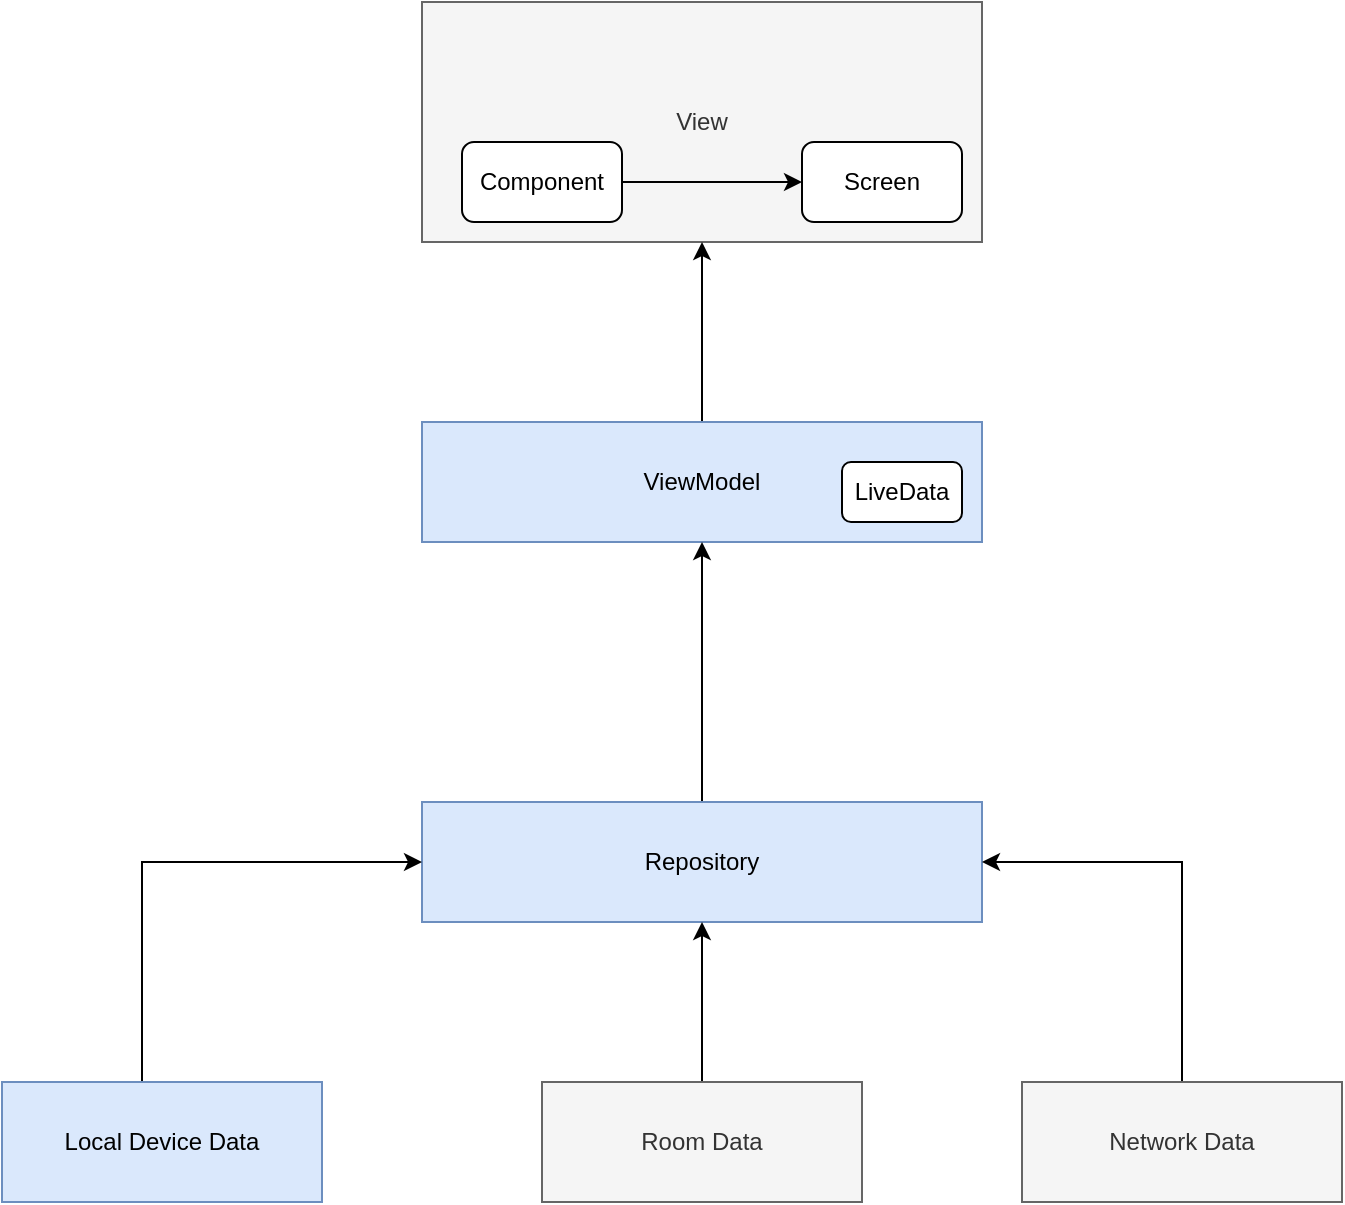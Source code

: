 <mxfile version="21.1.2" type="device" pages="2">
  <diagram name="Page-1" id="sRpapCC4Gg4PM37emW36">
    <mxGraphModel dx="1122" dy="713" grid="1" gridSize="10" guides="1" tooltips="1" connect="1" arrows="1" fold="1" page="1" pageScale="1" pageWidth="850" pageHeight="1100" math="0" shadow="0">
      <root>
        <mxCell id="0" />
        <mxCell id="1" parent="0" />
        <mxCell id="fRBUf07OEB6nVNjpVGdN-1" value="View" style="rounded=0;whiteSpace=wrap;html=1;fillColor=#f5f5f5;strokeColor=#666666;fontColor=#333333;" parent="1" vertex="1">
          <mxGeometry x="260" y="110" width="280" height="120" as="geometry" />
        </mxCell>
        <mxCell id="fRBUf07OEB6nVNjpVGdN-3" style="edgeStyle=orthogonalEdgeStyle;rounded=0;orthogonalLoop=1;jettySize=auto;html=1;" parent="1" source="fRBUf07OEB6nVNjpVGdN-2" target="fRBUf07OEB6nVNjpVGdN-1" edge="1">
          <mxGeometry relative="1" as="geometry" />
        </mxCell>
        <mxCell id="fRBUf07OEB6nVNjpVGdN-2" value="ViewModel" style="rounded=0;whiteSpace=wrap;html=1;fillColor=#dae8fc;strokeColor=#6c8ebf;" parent="1" vertex="1">
          <mxGeometry x="260" y="320" width="280" height="60" as="geometry" />
        </mxCell>
        <mxCell id="fRBUf07OEB6nVNjpVGdN-4" value="LiveData" style="rounded=1;whiteSpace=wrap;html=1;" parent="1" vertex="1">
          <mxGeometry x="470" y="340" width="60" height="30" as="geometry" />
        </mxCell>
        <mxCell id="fRBUf07OEB6nVNjpVGdN-6" style="edgeStyle=orthogonalEdgeStyle;rounded=0;orthogonalLoop=1;jettySize=auto;html=1;entryX=0.5;entryY=1;entryDx=0;entryDy=0;" parent="1" source="fRBUf07OEB6nVNjpVGdN-5" target="fRBUf07OEB6nVNjpVGdN-2" edge="1">
          <mxGeometry relative="1" as="geometry" />
        </mxCell>
        <mxCell id="fRBUf07OEB6nVNjpVGdN-5" value="Repository" style="rounded=0;whiteSpace=wrap;html=1;fillColor=#dae8fc;strokeColor=#6c8ebf;" parent="1" vertex="1">
          <mxGeometry x="260" y="510" width="280" height="60" as="geometry" />
        </mxCell>
        <mxCell id="fRBUf07OEB6nVNjpVGdN-10" style="edgeStyle=orthogonalEdgeStyle;rounded=0;orthogonalLoop=1;jettySize=auto;html=1;" parent="1" source="fRBUf07OEB6nVNjpVGdN-8" target="fRBUf07OEB6nVNjpVGdN-9" edge="1">
          <mxGeometry relative="1" as="geometry" />
        </mxCell>
        <mxCell id="fRBUf07OEB6nVNjpVGdN-8" value="Component" style="rounded=1;whiteSpace=wrap;html=1;" parent="1" vertex="1">
          <mxGeometry x="280" y="180" width="80" height="40" as="geometry" />
        </mxCell>
        <mxCell id="fRBUf07OEB6nVNjpVGdN-9" value="Screen" style="rounded=1;whiteSpace=wrap;html=1;" parent="1" vertex="1">
          <mxGeometry x="450" y="180" width="80" height="40" as="geometry" />
        </mxCell>
        <mxCell id="fRBUf07OEB6nVNjpVGdN-12" style="edgeStyle=orthogonalEdgeStyle;rounded=0;orthogonalLoop=1;jettySize=auto;html=1;" parent="1" source="fRBUf07OEB6nVNjpVGdN-11" target="fRBUf07OEB6nVNjpVGdN-5" edge="1">
          <mxGeometry relative="1" as="geometry">
            <Array as="points">
              <mxPoint x="120" y="540" />
            </Array>
          </mxGeometry>
        </mxCell>
        <mxCell id="fRBUf07OEB6nVNjpVGdN-11" value="Local Device Data" style="rounded=0;whiteSpace=wrap;html=1;fillColor=#dae8fc;strokeColor=#6c8ebf;" parent="1" vertex="1">
          <mxGeometry x="50" y="650" width="160" height="60" as="geometry" />
        </mxCell>
        <mxCell id="fRBUf07OEB6nVNjpVGdN-14" style="edgeStyle=orthogonalEdgeStyle;rounded=0;orthogonalLoop=1;jettySize=auto;html=1;" parent="1" source="fRBUf07OEB6nVNjpVGdN-13" target="fRBUf07OEB6nVNjpVGdN-5" edge="1">
          <mxGeometry relative="1" as="geometry" />
        </mxCell>
        <mxCell id="fRBUf07OEB6nVNjpVGdN-13" value="Room Data" style="rounded=0;whiteSpace=wrap;html=1;fillColor=#f5f5f5;fontColor=#333333;strokeColor=#666666;" parent="1" vertex="1">
          <mxGeometry x="320" y="650" width="160" height="60" as="geometry" />
        </mxCell>
        <mxCell id="fRBUf07OEB6nVNjpVGdN-16" style="edgeStyle=orthogonalEdgeStyle;rounded=0;orthogonalLoop=1;jettySize=auto;html=1;entryX=1;entryY=0.5;entryDx=0;entryDy=0;" parent="1" source="fRBUf07OEB6nVNjpVGdN-15" target="fRBUf07OEB6nVNjpVGdN-5" edge="1">
          <mxGeometry relative="1" as="geometry">
            <Array as="points">
              <mxPoint x="640" y="540" />
            </Array>
          </mxGeometry>
        </mxCell>
        <mxCell id="fRBUf07OEB6nVNjpVGdN-15" value="Network Data" style="rounded=0;whiteSpace=wrap;html=1;fillColor=#f5f5f5;fontColor=#333333;strokeColor=#666666;" parent="1" vertex="1">
          <mxGeometry x="560" y="650" width="160" height="60" as="geometry" />
        </mxCell>
      </root>
    </mxGraphModel>
  </diagram>
  <diagram id="LP2CfJZ9OAqAxybTwg8y" name="Page-2">
    <mxGraphModel dx="2074" dy="1214" grid="1" gridSize="10" guides="1" tooltips="1" connect="1" arrows="1" fold="1" page="1" pageScale="1" pageWidth="850" pageHeight="1100" math="0" shadow="0">
      <root>
        <mxCell id="0" />
        <mxCell id="1" parent="0" />
        <mxCell id="rH5ZicOUF60-Bdg3fn3r-4" value="File&lt;br&gt;" style="swimlane;fontStyle=1;align=center;verticalAlign=top;childLayout=stackLayout;horizontal=1;startSize=26;horizontalStack=0;resizeParent=1;resizeParentMax=0;resizeLast=0;collapsible=1;marginBottom=0;whiteSpace=wrap;html=1;" vertex="1" parent="1">
          <mxGeometry x="170" y="480" width="160" height="190" as="geometry" />
        </mxCell>
        <mxCell id="rH5ZicOUF60-Bdg3fn3r-6" value="" style="line;strokeWidth=1;fillColor=none;align=left;verticalAlign=middle;spacingTop=-1;spacingLeft=3;spacingRight=3;rotatable=0;labelPosition=right;points=[];portConstraint=eastwest;strokeColor=inherit;" vertex="1" parent="rH5ZicOUF60-Bdg3fn3r-4">
          <mxGeometry y="26" width="160" height="8" as="geometry" />
        </mxCell>
        <mxCell id="rH5ZicOUF60-Bdg3fn3r-7" value="&lt;p style=&quot;border-color: var(--border-color); margin: 0px 0px 0px 4px;&quot;&gt;+ getName(): String&lt;br style=&quot;border-color: var(--border-color);&quot;&gt;+ getLastModified(): Long&lt;/p&gt;&lt;p style=&quot;border-color: var(--border-color); margin: 0px 0px 0px 4px;&quot;&gt;+ getCount(): Int&lt;/p&gt;&lt;p style=&quot;border-color: var(--border-color); margin: 0px 0px 0px 4px;&quot;&gt;+ getPath(): String&lt;/p&gt;&lt;p style=&quot;border-color: var(--border-color); margin: 0px 0px 0px 4px;&quot;&gt;+ getPathWithOutName(): String&lt;/p&gt;&lt;p style=&quot;border-color: var(--border-color); margin: 0px 0px 0px 4px;&quot;&gt;+ getExtension() : String&lt;br style=&quot;border-color: var(--border-color);&quot;&gt;+ getSize() : Long&lt;/p&gt;&lt;p style=&quot;border-color: var(--border-color); margin: 0px 0px 0px 4px;&quot;&gt;+ isFile() : Boolean&lt;br style=&quot;border-color: var(--border-color);&quot;&gt;&lt;/p&gt;&lt;p style=&quot;border-color: var(--border-color); margin: 0px 0px 0px 4px;&quot;&gt;+ isFolder() : Boolean&lt;/p&gt;" style="text;strokeColor=none;fillColor=none;align=left;verticalAlign=top;spacingLeft=4;spacingRight=4;overflow=hidden;rotatable=0;points=[[0,0.5],[1,0.5]];portConstraint=eastwest;whiteSpace=wrap;html=1;" vertex="1" parent="rH5ZicOUF60-Bdg3fn3r-4">
          <mxGeometry y="34" width="160" height="156" as="geometry" />
        </mxCell>
        <mxCell id="rH5ZicOUF60-Bdg3fn3r-8" value="Folder&lt;br&gt;" style="swimlane;fontStyle=1;align=center;verticalAlign=top;childLayout=stackLayout;horizontal=1;startSize=26;horizontalStack=0;resizeParent=1;resizeParentMax=0;resizeLast=0;collapsible=1;marginBottom=0;whiteSpace=wrap;html=1;" vertex="1" parent="1">
          <mxGeometry x="520" y="480" width="160" height="190" as="geometry" />
        </mxCell>
        <mxCell id="rH5ZicOUF60-Bdg3fn3r-9" value="- children: iFile" style="text;strokeColor=none;fillColor=none;align=left;verticalAlign=top;spacingLeft=4;spacingRight=4;overflow=hidden;rotatable=0;points=[[0,0.5],[1,0.5]];portConstraint=eastwest;whiteSpace=wrap;html=1;" vertex="1" parent="rH5ZicOUF60-Bdg3fn3r-8">
          <mxGeometry y="26" width="160" height="26" as="geometry" />
        </mxCell>
        <mxCell id="rH5ZicOUF60-Bdg3fn3r-10" value="" style="line;strokeWidth=1;fillColor=none;align=left;verticalAlign=middle;spacingTop=-1;spacingLeft=3;spacingRight=3;rotatable=0;labelPosition=right;points=[];portConstraint=eastwest;strokeColor=inherit;" vertex="1" parent="rH5ZicOUF60-Bdg3fn3r-8">
          <mxGeometry y="52" width="160" height="8" as="geometry" />
        </mxCell>
        <mxCell id="rH5ZicOUF60-Bdg3fn3r-11" value="+ add(iFile)" style="text;strokeColor=none;fillColor=none;align=left;verticalAlign=top;spacingLeft=4;spacingRight=4;overflow=hidden;rotatable=0;points=[[0,0.5],[1,0.5]];portConstraint=eastwest;whiteSpace=wrap;html=1;" vertex="1" parent="rH5ZicOUF60-Bdg3fn3r-8">
          <mxGeometry y="60" width="160" height="26" as="geometry" />
        </mxCell>
        <mxCell id="rH5ZicOUF60-Bdg3fn3r-16" value="+ remove(iFile)" style="text;strokeColor=none;fillColor=none;align=left;verticalAlign=top;spacingLeft=4;spacingRight=4;overflow=hidden;rotatable=0;points=[[0,0.5],[1,0.5]];portConstraint=eastwest;whiteSpace=wrap;html=1;" vertex="1" parent="rH5ZicOUF60-Bdg3fn3r-8">
          <mxGeometry y="86" width="160" height="26" as="geometry" />
        </mxCell>
        <mxCell id="rH5ZicOUF60-Bdg3fn3r-17" value="+ getChildren() : iFile[]" style="text;strokeColor=none;fillColor=none;align=left;verticalAlign=top;spacingLeft=4;spacingRight=4;overflow=hidden;rotatable=0;points=[[0,0.5],[1,0.5]];portConstraint=eastwest;whiteSpace=wrap;html=1;" vertex="1" parent="rH5ZicOUF60-Bdg3fn3r-8">
          <mxGeometry y="112" width="160" height="26" as="geometry" />
        </mxCell>
        <mxCell id="rH5ZicOUF60-Bdg3fn3r-18" value="+ sort(type : String) : iFile[]" style="text;strokeColor=none;fillColor=none;align=left;verticalAlign=top;spacingLeft=4;spacingRight=4;overflow=hidden;rotatable=0;points=[[0,0.5],[1,0.5]];portConstraint=eastwest;whiteSpace=wrap;html=1;" vertex="1" parent="rH5ZicOUF60-Bdg3fn3r-8">
          <mxGeometry y="138" width="160" height="26" as="geometry" />
        </mxCell>
        <mxCell id="rH5ZicOUF60-Bdg3fn3r-33" value="..." style="text;strokeColor=none;fillColor=none;align=left;verticalAlign=top;spacingLeft=4;spacingRight=4;overflow=hidden;rotatable=0;points=[[0,0.5],[1,0.5]];portConstraint=eastwest;whiteSpace=wrap;html=1;" vertex="1" parent="rH5ZicOUF60-Bdg3fn3r-8">
          <mxGeometry y="164" width="160" height="26" as="geometry" />
        </mxCell>
        <mxCell id="rH5ZicOUF60-Bdg3fn3r-12" value="" style="endArrow=diamondThin;endFill=0;endSize=24;html=1;rounded=0;entryX=0.5;entryY=0;entryDx=0;entryDy=0;exitX=1;exitY=0.5;exitDx=0;exitDy=0;" edge="1" parent="1" source="rH5ZicOUF60-Bdg3fn3r-32" target="rH5ZicOUF60-Bdg3fn3r-8">
          <mxGeometry width="160" relative="1" as="geometry">
            <mxPoint x="460" y="285" as="sourcePoint" />
            <mxPoint x="670" y="310" as="targetPoint" />
          </mxGeometry>
        </mxCell>
        <mxCell id="rH5ZicOUF60-Bdg3fn3r-14" value="" style="endArrow=block;dashed=1;endFill=0;endSize=12;html=1;rounded=0;exitX=0.5;exitY=0;exitDx=0;exitDy=0;" edge="1" parent="1" source="rH5ZicOUF60-Bdg3fn3r-4" target="rH5ZicOUF60-Bdg3fn3r-32">
          <mxGeometry width="160" relative="1" as="geometry">
            <mxPoint x="200" y="390" as="sourcePoint" />
            <mxPoint x="405" y="310" as="targetPoint" />
          </mxGeometry>
        </mxCell>
        <mxCell id="rH5ZicOUF60-Bdg3fn3r-15" value="" style="endArrow=block;dashed=1;endFill=0;endSize=12;html=1;rounded=0;entryX=0.5;entryY=1;entryDx=0;entryDy=0;" edge="1" parent="1" source="rH5ZicOUF60-Bdg3fn3r-8" target="rH5ZicOUF60-Bdg3fn3r-32">
          <mxGeometry width="160" relative="1" as="geometry">
            <mxPoint x="580" y="500" as="sourcePoint" />
            <mxPoint x="405" y="310" as="targetPoint" />
          </mxGeometry>
        </mxCell>
        <mxCell id="rH5ZicOUF60-Bdg3fn3r-32" value="&lt;p style=&quot;margin:0px;margin-top:4px;text-align:center;&quot;&gt;&lt;i&gt;&amp;lt;&amp;lt;Interface&amp;gt;&amp;gt;&lt;/i&gt;&lt;br&gt;&lt;b&gt;iFile&lt;/b&gt;&lt;/p&gt;&lt;hr size=&quot;1&quot;&gt;&lt;p style=&quot;margin:0px;margin-left:4px;&quot;&gt;+ getName(): String&lt;br&gt;+&amp;nbsp;getLastModified&lt;span style=&quot;background-color: initial;&quot;&gt;(): Long&lt;/span&gt;&lt;/p&gt;&lt;p style=&quot;margin:0px;margin-left:4px;&quot;&gt;+ getCount(): Int&lt;/p&gt;&lt;p style=&quot;margin:0px;margin-left:4px;&quot;&gt;+ getPath(): String&lt;/p&gt;&lt;p style=&quot;margin:0px;margin-left:4px;&quot;&gt;+ getPathWithOutName(): String&lt;/p&gt;&lt;p style=&quot;margin:0px;margin-left:4px;&quot;&gt;+ getExtension() : String&lt;br&gt;+ getSize() : Long&lt;/p&gt;&lt;p style=&quot;margin:0px;margin-left:4px;&quot;&gt;+ isFile() : Boolean&lt;br&gt;&lt;/p&gt;&lt;p style=&quot;margin:0px;margin-left:4px;&quot;&gt;+ isFolder() : Boolean&lt;/p&gt;" style="verticalAlign=top;align=left;overflow=fill;fontSize=12;fontFamily=Helvetica;html=1;whiteSpace=wrap;" vertex="1" parent="1">
          <mxGeometry x="270" y="100" width="190" height="180" as="geometry" />
        </mxCell>
      </root>
    </mxGraphModel>
  </diagram>
</mxfile>
